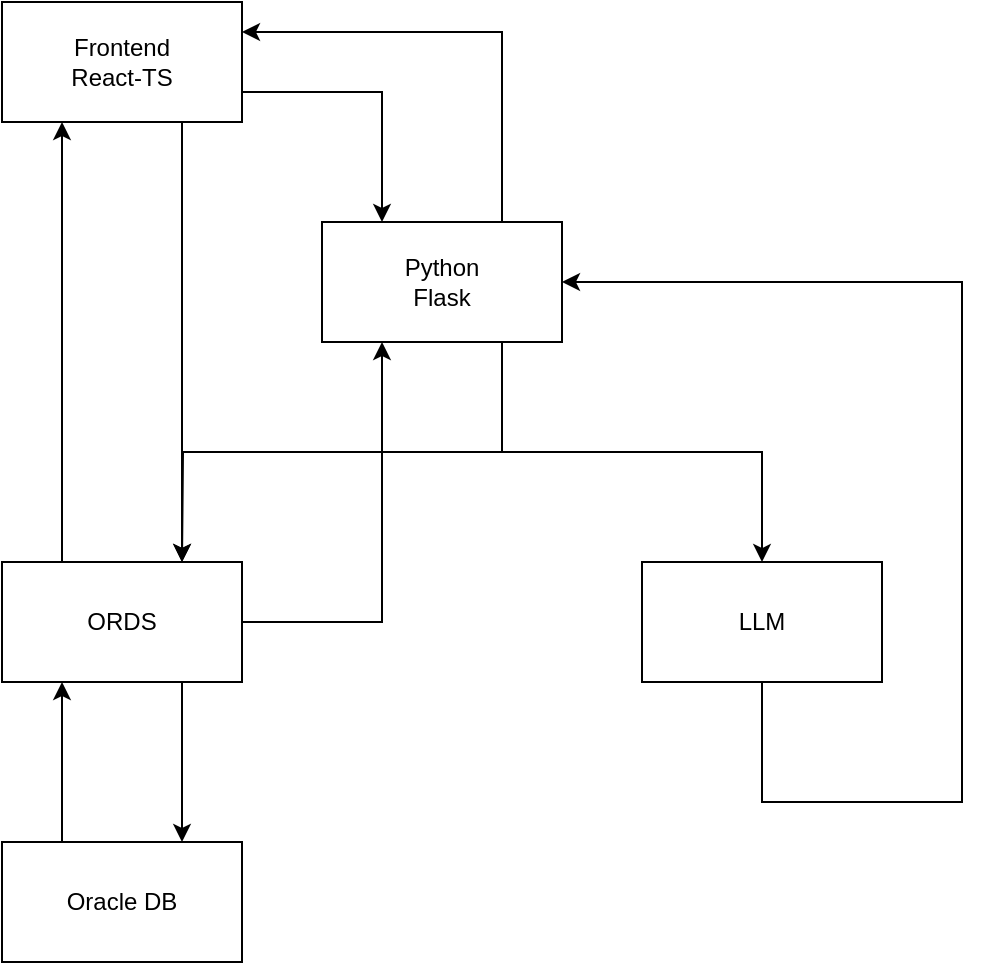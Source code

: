 <mxfile version="28.2.5">
  <diagram name="Page-1" id="-wG7VOVOa7xfsevdRYEh">
    <mxGraphModel dx="823" dy="612" grid="1" gridSize="10" guides="1" tooltips="1" connect="1" arrows="1" fold="1" page="1" pageScale="1" pageWidth="850" pageHeight="1100" math="0" shadow="0">
      <root>
        <mxCell id="0" />
        <mxCell id="1" parent="0" />
        <mxCell id="FfjIJ2Lr_pXEoXf71D_--16" style="edgeStyle=orthogonalEdgeStyle;rounded=0;orthogonalLoop=1;jettySize=auto;html=1;exitX=1;exitY=0.75;exitDx=0;exitDy=0;entryX=0.25;entryY=0;entryDx=0;entryDy=0;" edge="1" parent="1" source="FfjIJ2Lr_pXEoXf71D_--1" target="FfjIJ2Lr_pXEoXf71D_--2">
          <mxGeometry relative="1" as="geometry" />
        </mxCell>
        <mxCell id="FfjIJ2Lr_pXEoXf71D_--17" style="edgeStyle=orthogonalEdgeStyle;rounded=0;orthogonalLoop=1;jettySize=auto;html=1;exitX=0.75;exitY=1;exitDx=0;exitDy=0;entryX=0.75;entryY=0;entryDx=0;entryDy=0;" edge="1" parent="1" source="FfjIJ2Lr_pXEoXf71D_--1" target="FfjIJ2Lr_pXEoXf71D_--3">
          <mxGeometry relative="1" as="geometry" />
        </mxCell>
        <mxCell id="FfjIJ2Lr_pXEoXf71D_--1" value="&lt;div&gt;Frontend&lt;/div&gt;&lt;div&gt;React-TS&lt;/div&gt;" style="rounded=0;whiteSpace=wrap;html=1;" vertex="1" parent="1">
          <mxGeometry x="160" width="120" height="60" as="geometry" />
        </mxCell>
        <mxCell id="FfjIJ2Lr_pXEoXf71D_--15" style="edgeStyle=orthogonalEdgeStyle;rounded=0;orthogonalLoop=1;jettySize=auto;html=1;exitX=0.75;exitY=0;exitDx=0;exitDy=0;entryX=1;entryY=0.25;entryDx=0;entryDy=0;" edge="1" parent="1" source="FfjIJ2Lr_pXEoXf71D_--2" target="FfjIJ2Lr_pXEoXf71D_--1">
          <mxGeometry relative="1" as="geometry" />
        </mxCell>
        <mxCell id="FfjIJ2Lr_pXEoXf71D_--21" style="edgeStyle=orthogonalEdgeStyle;rounded=0;orthogonalLoop=1;jettySize=auto;html=1;exitX=0.75;exitY=1;exitDx=0;exitDy=0;entryX=0.5;entryY=0;entryDx=0;entryDy=0;" edge="1" parent="1" source="FfjIJ2Lr_pXEoXf71D_--2" target="FfjIJ2Lr_pXEoXf71D_--12">
          <mxGeometry relative="1" as="geometry" />
        </mxCell>
        <mxCell id="FfjIJ2Lr_pXEoXf71D_--22" style="edgeStyle=orthogonalEdgeStyle;rounded=0;orthogonalLoop=1;jettySize=auto;html=1;exitX=0.75;exitY=1;exitDx=0;exitDy=0;" edge="1" parent="1" source="FfjIJ2Lr_pXEoXf71D_--2">
          <mxGeometry relative="1" as="geometry">
            <mxPoint x="250" y="280.0" as="targetPoint" />
          </mxGeometry>
        </mxCell>
        <mxCell id="FfjIJ2Lr_pXEoXf71D_--2" value="&lt;div&gt;Python&lt;/div&gt;Flask" style="rounded=0;whiteSpace=wrap;html=1;" vertex="1" parent="1">
          <mxGeometry x="320" y="110" width="120" height="60" as="geometry" />
        </mxCell>
        <mxCell id="FfjIJ2Lr_pXEoXf71D_--23" style="edgeStyle=orthogonalEdgeStyle;rounded=0;orthogonalLoop=1;jettySize=auto;html=1;exitX=1;exitY=0.5;exitDx=0;exitDy=0;entryX=0.25;entryY=1;entryDx=0;entryDy=0;" edge="1" parent="1" source="FfjIJ2Lr_pXEoXf71D_--3" target="FfjIJ2Lr_pXEoXf71D_--2">
          <mxGeometry relative="1" as="geometry" />
        </mxCell>
        <mxCell id="FfjIJ2Lr_pXEoXf71D_--24" style="edgeStyle=orthogonalEdgeStyle;rounded=0;orthogonalLoop=1;jettySize=auto;html=1;exitX=0.25;exitY=0;exitDx=0;exitDy=0;entryX=0.25;entryY=1;entryDx=0;entryDy=0;" edge="1" parent="1" source="FfjIJ2Lr_pXEoXf71D_--3" target="FfjIJ2Lr_pXEoXf71D_--1">
          <mxGeometry relative="1" as="geometry" />
        </mxCell>
        <mxCell id="FfjIJ2Lr_pXEoXf71D_--25" style="edgeStyle=orthogonalEdgeStyle;rounded=0;orthogonalLoop=1;jettySize=auto;html=1;exitX=0.75;exitY=1;exitDx=0;exitDy=0;entryX=0.75;entryY=0;entryDx=0;entryDy=0;" edge="1" parent="1" source="FfjIJ2Lr_pXEoXf71D_--3" target="FfjIJ2Lr_pXEoXf71D_--4">
          <mxGeometry relative="1" as="geometry" />
        </mxCell>
        <mxCell id="FfjIJ2Lr_pXEoXf71D_--3" value="ORDS" style="rounded=0;whiteSpace=wrap;html=1;" vertex="1" parent="1">
          <mxGeometry x="160" y="280" width="120" height="60" as="geometry" />
        </mxCell>
        <mxCell id="FfjIJ2Lr_pXEoXf71D_--26" style="edgeStyle=orthogonalEdgeStyle;rounded=0;orthogonalLoop=1;jettySize=auto;html=1;exitX=0.25;exitY=0;exitDx=0;exitDy=0;entryX=0.25;entryY=1;entryDx=0;entryDy=0;" edge="1" parent="1" source="FfjIJ2Lr_pXEoXf71D_--4" target="FfjIJ2Lr_pXEoXf71D_--3">
          <mxGeometry relative="1" as="geometry" />
        </mxCell>
        <mxCell id="FfjIJ2Lr_pXEoXf71D_--4" value="Oracle DB" style="rounded=0;whiteSpace=wrap;html=1;" vertex="1" parent="1">
          <mxGeometry x="160" y="420" width="120" height="60" as="geometry" />
        </mxCell>
        <mxCell id="FfjIJ2Lr_pXEoXf71D_--14" style="edgeStyle=orthogonalEdgeStyle;rounded=0;orthogonalLoop=1;jettySize=auto;html=1;exitX=0.5;exitY=1;exitDx=0;exitDy=0;entryX=1;entryY=0.5;entryDx=0;entryDy=0;" edge="1" parent="1" source="FfjIJ2Lr_pXEoXf71D_--12" target="FfjIJ2Lr_pXEoXf71D_--2">
          <mxGeometry relative="1" as="geometry">
            <Array as="points">
              <mxPoint x="540" y="400" />
              <mxPoint x="640" y="400" />
              <mxPoint x="640" y="140" />
            </Array>
          </mxGeometry>
        </mxCell>
        <mxCell id="FfjIJ2Lr_pXEoXf71D_--12" value="LLM" style="rounded=0;whiteSpace=wrap;html=1;" vertex="1" parent="1">
          <mxGeometry x="480" y="280" width="120" height="60" as="geometry" />
        </mxCell>
      </root>
    </mxGraphModel>
  </diagram>
</mxfile>
